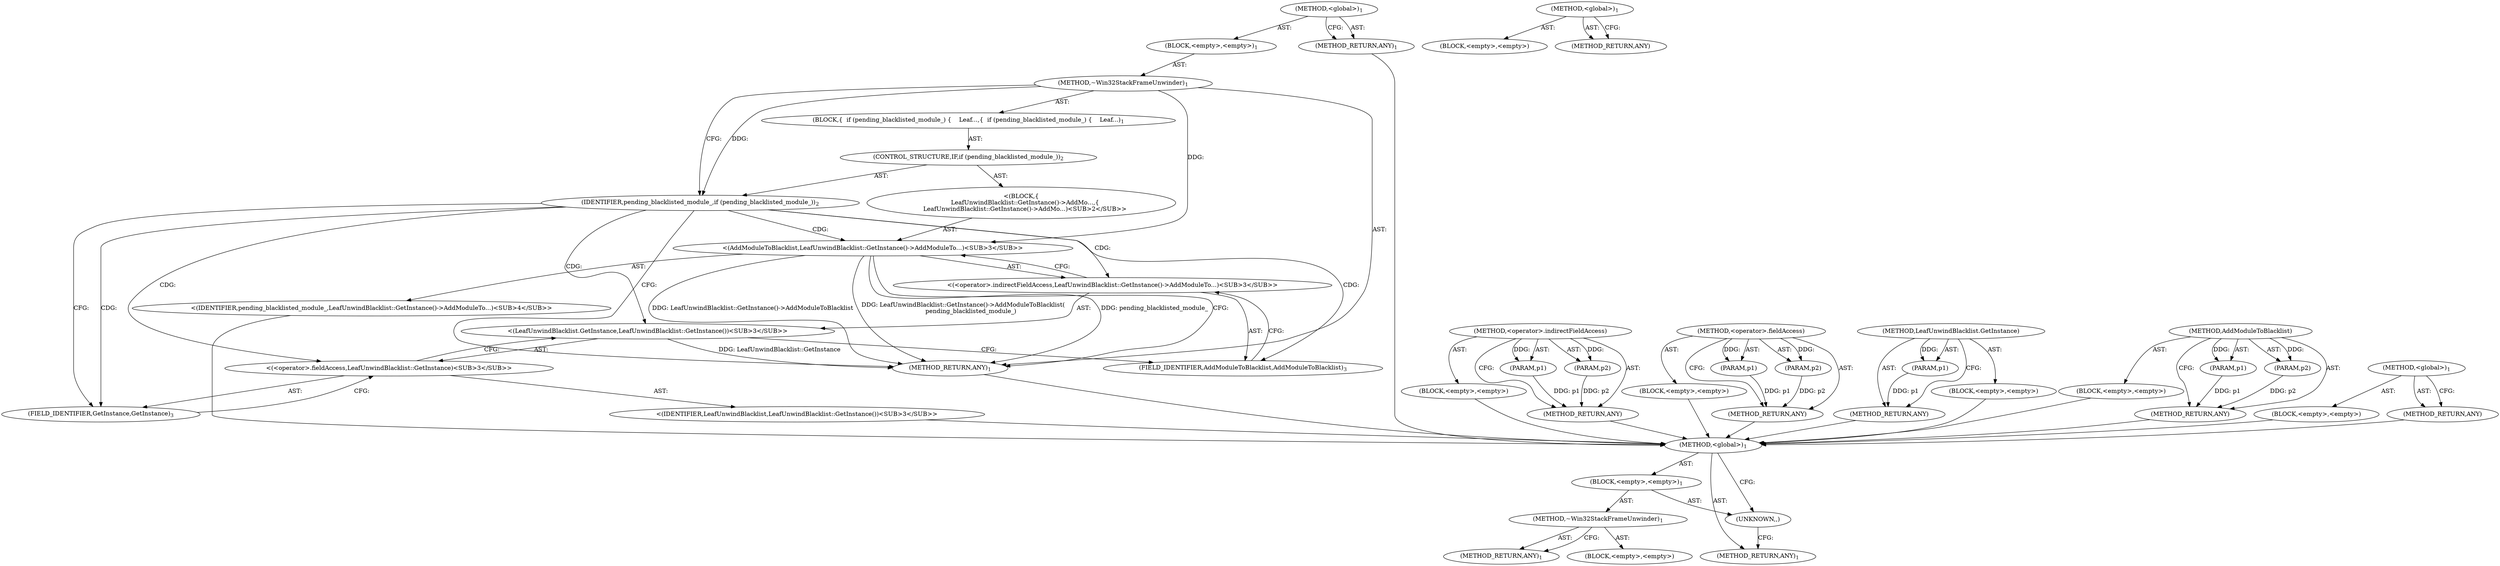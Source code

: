 digraph "&lt;global&gt;" {
vulnerable_6 [label=<(METHOD,&lt;global&gt;)<SUB>1</SUB>>];
vulnerable_7 [label=<(BLOCK,&lt;empty&gt;,&lt;empty&gt;)<SUB>1</SUB>>];
vulnerable_8 [label=<(METHOD,~Win32StackFrameUnwinder)<SUB>1</SUB>>];
vulnerable_9 [label=<(BLOCK,{
  if (pending_blacklisted_module_) {
    Leaf...,{
  if (pending_blacklisted_module_) {
    Leaf...)<SUB>1</SUB>>];
vulnerable_10 [label=<(CONTROL_STRUCTURE,IF,if (pending_blacklisted_module_))<SUB>2</SUB>>];
vulnerable_11 [label=<(IDENTIFIER,pending_blacklisted_module_,if (pending_blacklisted_module_))<SUB>2</SUB>>];
vulnerable_12 [label="<(BLOCK,{
    LeafUnwindBlacklist::GetInstance()-&gt;AddMo...,{
    LeafUnwindBlacklist::GetInstance()-&gt;AddMo...)<SUB>2</SUB>>"];
vulnerable_13 [label="<(AddModuleToBlacklist,LeafUnwindBlacklist::GetInstance()-&gt;AddModuleTo...)<SUB>3</SUB>>"];
vulnerable_14 [label="<(&lt;operator&gt;.indirectFieldAccess,LeafUnwindBlacklist::GetInstance()-&gt;AddModuleTo...)<SUB>3</SUB>>"];
vulnerable_15 [label="<(LeafUnwindBlacklist.GetInstance,LeafUnwindBlacklist::GetInstance())<SUB>3</SUB>>"];
vulnerable_16 [label="<(&lt;operator&gt;.fieldAccess,LeafUnwindBlacklist::GetInstance)<SUB>3</SUB>>"];
vulnerable_17 [label="<(IDENTIFIER,LeafUnwindBlacklist,LeafUnwindBlacklist::GetInstance())<SUB>3</SUB>>"];
vulnerable_18 [label=<(FIELD_IDENTIFIER,GetInstance,GetInstance)<SUB>3</SUB>>];
vulnerable_19 [label=<(FIELD_IDENTIFIER,AddModuleToBlacklist,AddModuleToBlacklist)<SUB>3</SUB>>];
vulnerable_20 [label="<(IDENTIFIER,pending_blacklisted_module_,LeafUnwindBlacklist::GetInstance()-&gt;AddModuleTo...)<SUB>4</SUB>>"];
vulnerable_21 [label=<(METHOD_RETURN,ANY)<SUB>1</SUB>>];
vulnerable_23 [label=<(METHOD_RETURN,ANY)<SUB>1</SUB>>];
vulnerable_41 [label=<(METHOD,&lt;operator&gt;.indirectFieldAccess)>];
vulnerable_42 [label=<(PARAM,p1)>];
vulnerable_43 [label=<(PARAM,p2)>];
vulnerable_44 [label=<(BLOCK,&lt;empty&gt;,&lt;empty&gt;)>];
vulnerable_45 [label=<(METHOD_RETURN,ANY)>];
vulnerable_50 [label=<(METHOD,&lt;operator&gt;.fieldAccess)>];
vulnerable_51 [label=<(PARAM,p1)>];
vulnerable_52 [label=<(PARAM,p2)>];
vulnerable_53 [label=<(BLOCK,&lt;empty&gt;,&lt;empty&gt;)>];
vulnerable_54 [label=<(METHOD_RETURN,ANY)>];
vulnerable_46 [label=<(METHOD,LeafUnwindBlacklist.GetInstance)>];
vulnerable_47 [label=<(PARAM,p1)>];
vulnerable_48 [label=<(BLOCK,&lt;empty&gt;,&lt;empty&gt;)>];
vulnerable_49 [label=<(METHOD_RETURN,ANY)>];
vulnerable_36 [label=<(METHOD,AddModuleToBlacklist)>];
vulnerable_37 [label=<(PARAM,p1)>];
vulnerable_38 [label=<(PARAM,p2)>];
vulnerable_39 [label=<(BLOCK,&lt;empty&gt;,&lt;empty&gt;)>];
vulnerable_40 [label=<(METHOD_RETURN,ANY)>];
vulnerable_30 [label=<(METHOD,&lt;global&gt;)<SUB>1</SUB>>];
vulnerable_31 [label=<(BLOCK,&lt;empty&gt;,&lt;empty&gt;)>];
vulnerable_32 [label=<(METHOD_RETURN,ANY)>];
fixed_6 [label=<(METHOD,&lt;global&gt;)<SUB>1</SUB>>];
fixed_7 [label=<(BLOCK,&lt;empty&gt;,&lt;empty&gt;)<SUB>1</SUB>>];
fixed_8 [label=<(METHOD,~Win32StackFrameUnwinder)<SUB>1</SUB>>];
fixed_9 [label=<(BLOCK,&lt;empty&gt;,&lt;empty&gt;)>];
fixed_10 [label=<(METHOD_RETURN,ANY)<SUB>1</SUB>>];
fixed_12 [label=<(UNKNOWN,,)>];
fixed_13 [label=<(METHOD_RETURN,ANY)<SUB>1</SUB>>];
fixed_20 [label=<(METHOD,&lt;global&gt;)<SUB>1</SUB>>];
fixed_21 [label=<(BLOCK,&lt;empty&gt;,&lt;empty&gt;)>];
fixed_22 [label=<(METHOD_RETURN,ANY)>];
vulnerable_6 -> vulnerable_7  [key=0, label="AST: "];
vulnerable_6 -> vulnerable_23  [key=0, label="AST: "];
vulnerable_6 -> vulnerable_23  [key=1, label="CFG: "];
vulnerable_7 -> vulnerable_8  [key=0, label="AST: "];
vulnerable_8 -> vulnerable_9  [key=0, label="AST: "];
vulnerable_8 -> vulnerable_21  [key=0, label="AST: "];
vulnerable_8 -> vulnerable_11  [key=0, label="CFG: "];
vulnerable_8 -> vulnerable_11  [key=1, label="DDG: "];
vulnerable_8 -> vulnerable_13  [key=0, label="DDG: "];
vulnerable_9 -> vulnerable_10  [key=0, label="AST: "];
vulnerable_10 -> vulnerable_11  [key=0, label="AST: "];
vulnerable_10 -> vulnerable_12  [key=0, label="AST: "];
vulnerable_11 -> vulnerable_21  [key=0, label="CFG: "];
vulnerable_11 -> vulnerable_18  [key=0, label="CFG: "];
vulnerable_11 -> vulnerable_18  [key=1, label="CDG: "];
vulnerable_11 -> vulnerable_16  [key=0, label="CDG: "];
vulnerable_11 -> vulnerable_15  [key=0, label="CDG: "];
vulnerable_11 -> vulnerable_13  [key=0, label="CDG: "];
vulnerable_11 -> vulnerable_14  [key=0, label="CDG: "];
vulnerable_11 -> vulnerable_19  [key=0, label="CDG: "];
vulnerable_12 -> vulnerable_13  [key=0, label="AST: "];
vulnerable_13 -> vulnerable_14  [key=0, label="AST: "];
vulnerable_13 -> vulnerable_20  [key=0, label="AST: "];
vulnerable_13 -> vulnerable_21  [key=0, label="CFG: "];
vulnerable_13 -> vulnerable_21  [key=1, label="DDG: LeafUnwindBlacklist::GetInstance()-&gt;AddModuleToBlacklist"];
vulnerable_13 -> vulnerable_21  [key=2, label="DDG: LeafUnwindBlacklist::GetInstance()-&gt;AddModuleToBlacklist(
        pending_blacklisted_module_)"];
vulnerable_13 -> vulnerable_21  [key=3, label="DDG: pending_blacklisted_module_"];
vulnerable_14 -> vulnerable_15  [key=0, label="AST: "];
vulnerable_14 -> vulnerable_19  [key=0, label="AST: "];
vulnerable_14 -> vulnerable_13  [key=0, label="CFG: "];
vulnerable_15 -> vulnerable_16  [key=0, label="AST: "];
vulnerable_15 -> vulnerable_19  [key=0, label="CFG: "];
vulnerable_15 -> vulnerable_21  [key=0, label="DDG: LeafUnwindBlacklist::GetInstance"];
vulnerable_16 -> vulnerable_17  [key=0, label="AST: "];
vulnerable_16 -> vulnerable_18  [key=0, label="AST: "];
vulnerable_16 -> vulnerable_15  [key=0, label="CFG: "];
vulnerable_17 -> fixed_6  [key=0];
vulnerable_18 -> vulnerable_16  [key=0, label="CFG: "];
vulnerable_19 -> vulnerable_14  [key=0, label="CFG: "];
vulnerable_20 -> fixed_6  [key=0];
vulnerable_21 -> fixed_6  [key=0];
vulnerable_23 -> fixed_6  [key=0];
vulnerable_41 -> vulnerable_42  [key=0, label="AST: "];
vulnerable_41 -> vulnerable_42  [key=1, label="DDG: "];
vulnerable_41 -> vulnerable_44  [key=0, label="AST: "];
vulnerable_41 -> vulnerable_43  [key=0, label="AST: "];
vulnerable_41 -> vulnerable_43  [key=1, label="DDG: "];
vulnerable_41 -> vulnerable_45  [key=0, label="AST: "];
vulnerable_41 -> vulnerable_45  [key=1, label="CFG: "];
vulnerable_42 -> vulnerable_45  [key=0, label="DDG: p1"];
vulnerable_43 -> vulnerable_45  [key=0, label="DDG: p2"];
vulnerable_44 -> fixed_6  [key=0];
vulnerable_45 -> fixed_6  [key=0];
vulnerable_50 -> vulnerable_51  [key=0, label="AST: "];
vulnerable_50 -> vulnerable_51  [key=1, label="DDG: "];
vulnerable_50 -> vulnerable_53  [key=0, label="AST: "];
vulnerable_50 -> vulnerable_52  [key=0, label="AST: "];
vulnerable_50 -> vulnerable_52  [key=1, label="DDG: "];
vulnerable_50 -> vulnerable_54  [key=0, label="AST: "];
vulnerable_50 -> vulnerable_54  [key=1, label="CFG: "];
vulnerable_51 -> vulnerable_54  [key=0, label="DDG: p1"];
vulnerable_52 -> vulnerable_54  [key=0, label="DDG: p2"];
vulnerable_53 -> fixed_6  [key=0];
vulnerable_54 -> fixed_6  [key=0];
vulnerable_46 -> vulnerable_47  [key=0, label="AST: "];
vulnerable_46 -> vulnerable_47  [key=1, label="DDG: "];
vulnerable_46 -> vulnerable_48  [key=0, label="AST: "];
vulnerable_46 -> vulnerable_49  [key=0, label="AST: "];
vulnerable_46 -> vulnerable_49  [key=1, label="CFG: "];
vulnerable_47 -> vulnerable_49  [key=0, label="DDG: p1"];
vulnerable_48 -> fixed_6  [key=0];
vulnerable_49 -> fixed_6  [key=0];
vulnerable_36 -> vulnerable_37  [key=0, label="AST: "];
vulnerable_36 -> vulnerable_37  [key=1, label="DDG: "];
vulnerable_36 -> vulnerable_39  [key=0, label="AST: "];
vulnerable_36 -> vulnerable_38  [key=0, label="AST: "];
vulnerable_36 -> vulnerable_38  [key=1, label="DDG: "];
vulnerable_36 -> vulnerable_40  [key=0, label="AST: "];
vulnerable_36 -> vulnerable_40  [key=1, label="CFG: "];
vulnerable_37 -> vulnerable_40  [key=0, label="DDG: p1"];
vulnerable_38 -> vulnerable_40  [key=0, label="DDG: p2"];
vulnerable_39 -> fixed_6  [key=0];
vulnerable_40 -> fixed_6  [key=0];
vulnerable_30 -> vulnerable_31  [key=0, label="AST: "];
vulnerable_30 -> vulnerable_32  [key=0, label="AST: "];
vulnerable_30 -> vulnerable_32  [key=1, label="CFG: "];
vulnerable_31 -> fixed_6  [key=0];
vulnerable_32 -> fixed_6  [key=0];
fixed_6 -> fixed_7  [key=0, label="AST: "];
fixed_6 -> fixed_13  [key=0, label="AST: "];
fixed_6 -> fixed_12  [key=0, label="CFG: "];
fixed_7 -> fixed_8  [key=0, label="AST: "];
fixed_7 -> fixed_12  [key=0, label="AST: "];
fixed_8 -> fixed_9  [key=0, label="AST: "];
fixed_8 -> fixed_10  [key=0, label="AST: "];
fixed_8 -> fixed_10  [key=1, label="CFG: "];
fixed_12 -> fixed_13  [key=0, label="CFG: "];
fixed_20 -> fixed_21  [key=0, label="AST: "];
fixed_20 -> fixed_22  [key=0, label="AST: "];
fixed_20 -> fixed_22  [key=1, label="CFG: "];
}
